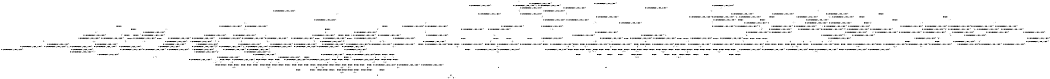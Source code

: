 digraph BCG {
size = "7, 10.5";
center = TRUE;
node [shape = circle];
0 [peripheries = 2];
0 -> 1 [label = "EX !0 !ATOMIC_EXCH_BRANCH (1, +1, TRUE, +0, 3, TRUE) !{}"];
0 -> 2 [label = "EX !2 !ATOMIC_EXCH_BRANCH (1, +1, TRUE, +1, 1, FALSE) !{}"];
0 -> 3 [label = "EX !1 !ATOMIC_EXCH_BRANCH (1, +0, TRUE, +0, 1, TRUE) !{}"];
0 -> 4 [label = "EX !0 !ATOMIC_EXCH_BRANCH (1, +1, TRUE, +0, 3, TRUE) !{}"];
0 -> 5 [label = "EX !2 !ATOMIC_EXCH_BRANCH (1, +1, TRUE, +1, 1, FALSE) !{}"];
0 -> 6 [label = "EX !1 !ATOMIC_EXCH_BRANCH (1, +0, TRUE, +0, 1, TRUE) !{}"];
1 -> 7 [label = "EX !2 !ATOMIC_EXCH_BRANCH (1, +1, TRUE, +1, 1, TRUE) !{}"];
2 -> 8 [label = "EX !0 !ATOMIC_EXCH_BRANCH (1, +1, TRUE, +0, 3, FALSE) !{}"];
3 -> 9 [label = "EX !0 !ATOMIC_EXCH_BRANCH (1, +1, TRUE, +0, 3, TRUE) !{}"];
4 -> 7 [label = "EX !2 !ATOMIC_EXCH_BRANCH (1, +1, TRUE, +1, 1, TRUE) !{}"];
4 -> 10 [label = "EX !1 !ATOMIC_EXCH_BRANCH (1, +0, TRUE, +0, 1, FALSE) !{}"];
4 -> 11 [label = "TERMINATE !0"];
4 -> 12 [label = "EX !2 !ATOMIC_EXCH_BRANCH (1, +1, TRUE, +1, 1, TRUE) !{}"];
4 -> 13 [label = "EX !1 !ATOMIC_EXCH_BRANCH (1, +0, TRUE, +0, 1, FALSE) !{}"];
4 -> 14 [label = "TERMINATE !0"];
5 -> 8 [label = "EX !0 !ATOMIC_EXCH_BRANCH (1, +1, TRUE, +0, 3, FALSE) !{}"];
5 -> 15 [label = "EX !1 !ATOMIC_EXCH_BRANCH (1, +0, TRUE, +0, 1, FALSE) !{}"];
5 -> 16 [label = "TERMINATE !2"];
5 -> 17 [label = "EX !0 !ATOMIC_EXCH_BRANCH (1, +1, TRUE, +0, 3, FALSE) !{}"];
5 -> 18 [label = "EX !1 !ATOMIC_EXCH_BRANCH (1, +0, TRUE, +0, 1, FALSE) !{}"];
5 -> 19 [label = "TERMINATE !2"];
6 -> 3 [label = "EX !1 !ATOMIC_EXCH_BRANCH (1, +0, TRUE, +0, 1, TRUE) !{}"];
6 -> 9 [label = "EX !0 !ATOMIC_EXCH_BRANCH (1, +1, TRUE, +0, 3, TRUE) !{}"];
6 -> 20 [label = "EX !2 !ATOMIC_EXCH_BRANCH (1, +1, TRUE, +1, 1, FALSE) !{}"];
6 -> 6 [label = "EX !1 !ATOMIC_EXCH_BRANCH (1, +0, TRUE, +0, 1, TRUE) !{}"];
6 -> 21 [label = "EX !0 !ATOMIC_EXCH_BRANCH (1, +1, TRUE, +0, 3, TRUE) !{}"];
6 -> 22 [label = "EX !2 !ATOMIC_EXCH_BRANCH (1, +1, TRUE, +1, 1, FALSE) !{}"];
7 -> 23 [label = "EX !1 !ATOMIC_EXCH_BRANCH (1, +0, TRUE, +0, 1, FALSE) !{}"];
8 -> 24 [label = "EX !0 !ATOMIC_EXCH_BRANCH (1, +0, FALSE, +1, 2, TRUE) !{}"];
9 -> 10 [label = "EX !1 !ATOMIC_EXCH_BRANCH (1, +0, TRUE, +0, 1, FALSE) !{}"];
10 -> 25 [label = "EX !2 !ATOMIC_EXCH_BRANCH (1, +1, TRUE, +1, 1, FALSE) !{}"];
11 -> 26 [label = "EX !2 !ATOMIC_EXCH_BRANCH (1, +1, TRUE, +1, 1, TRUE) !{}"];
12 -> 7 [label = "EX !2 !ATOMIC_EXCH_BRANCH (1, +1, TRUE, +1, 1, TRUE) !{}"];
12 -> 23 [label = "EX !1 !ATOMIC_EXCH_BRANCH (1, +0, TRUE, +0, 1, FALSE) !{}"];
12 -> 27 [label = "TERMINATE !0"];
12 -> 12 [label = "EX !2 !ATOMIC_EXCH_BRANCH (1, +1, TRUE, +1, 1, TRUE) !{}"];
12 -> 28 [label = "EX !1 !ATOMIC_EXCH_BRANCH (1, +0, TRUE, +0, 1, FALSE) !{}"];
12 -> 29 [label = "TERMINATE !0"];
13 -> 25 [label = "EX !2 !ATOMIC_EXCH_BRANCH (1, +1, TRUE, +1, 1, FALSE) !{}"];
13 -> 30 [label = "TERMINATE !0"];
13 -> 31 [label = "TERMINATE !1"];
13 -> 32 [label = "EX !2 !ATOMIC_EXCH_BRANCH (1, +1, TRUE, +1, 1, FALSE) !{}"];
13 -> 33 [label = "TERMINATE !0"];
13 -> 34 [label = "TERMINATE !1"];
14 -> 26 [label = "EX !2 !ATOMIC_EXCH_BRANCH (1, +1, TRUE, +1, 1, TRUE) !{}"];
14 -> 35 [label = "EX !1 !ATOMIC_EXCH_BRANCH (1, +0, TRUE, +0, 1, FALSE) !{}"];
14 -> 36 [label = "EX !2 !ATOMIC_EXCH_BRANCH (1, +1, TRUE, +1, 1, TRUE) !{}"];
14 -> 37 [label = "EX !1 !ATOMIC_EXCH_BRANCH (1, +0, TRUE, +0, 1, FALSE) !{}"];
15 -> 25 [label = "EX !0 !ATOMIC_EXCH_BRANCH (1, +1, TRUE, +0, 3, TRUE) !{}"];
16 -> 38 [label = "EX !0 !ATOMIC_EXCH_BRANCH (1, +1, TRUE, +0, 3, FALSE) !{}"];
17 -> 24 [label = "EX !0 !ATOMIC_EXCH_BRANCH (1, +0, FALSE, +1, 2, TRUE) !{}"];
17 -> 39 [label = "EX !1 !ATOMIC_EXCH_BRANCH (1, +0, TRUE, +0, 1, FALSE) !{}"];
17 -> 40 [label = "TERMINATE !2"];
17 -> 41 [label = "EX !0 !ATOMIC_EXCH_BRANCH (1, +0, FALSE, +1, 2, TRUE) !{}"];
17 -> 42 [label = "EX !1 !ATOMIC_EXCH_BRANCH (1, +0, TRUE, +0, 1, FALSE) !{}"];
17 -> 43 [label = "TERMINATE !2"];
18 -> 25 [label = "EX !0 !ATOMIC_EXCH_BRANCH (1, +1, TRUE, +0, 3, TRUE) !{}"];
18 -> 44 [label = "TERMINATE !2"];
18 -> 45 [label = "TERMINATE !1"];
18 -> 32 [label = "EX !0 !ATOMIC_EXCH_BRANCH (1, +1, TRUE, +0, 3, TRUE) !{}"];
18 -> 46 [label = "TERMINATE !2"];
18 -> 47 [label = "TERMINATE !1"];
19 -> 38 [label = "EX !0 !ATOMIC_EXCH_BRANCH (1, +1, TRUE, +0, 3, FALSE) !{}"];
19 -> 48 [label = "EX !1 !ATOMIC_EXCH_BRANCH (1, +0, TRUE, +0, 1, FALSE) !{}"];
19 -> 49 [label = "EX !0 !ATOMIC_EXCH_BRANCH (1, +1, TRUE, +0, 3, FALSE) !{}"];
19 -> 50 [label = "EX !1 !ATOMIC_EXCH_BRANCH (1, +0, TRUE, +0, 1, FALSE) !{}"];
20 -> 15 [label = "EX !1 !ATOMIC_EXCH_BRANCH (1, +0, TRUE, +0, 1, FALSE) !{}"];
21 -> 10 [label = "EX !1 !ATOMIC_EXCH_BRANCH (1, +0, TRUE, +0, 1, FALSE) !{}"];
21 -> 51 [label = "EX !2 !ATOMIC_EXCH_BRANCH (1, +1, TRUE, +1, 1, TRUE) !{}"];
21 -> 52 [label = "TERMINATE !0"];
21 -> 13 [label = "EX !1 !ATOMIC_EXCH_BRANCH (1, +0, TRUE, +0, 1, FALSE) !{}"];
21 -> 53 [label = "EX !2 !ATOMIC_EXCH_BRANCH (1, +1, TRUE, +1, 1, TRUE) !{}"];
21 -> 54 [label = "TERMINATE !0"];
22 -> 15 [label = "EX !1 !ATOMIC_EXCH_BRANCH (1, +0, TRUE, +0, 1, FALSE) !{}"];
22 -> 55 [label = "EX !0 !ATOMIC_EXCH_BRANCH (1, +1, TRUE, +0, 3, FALSE) !{}"];
22 -> 56 [label = "TERMINATE !2"];
22 -> 18 [label = "EX !1 !ATOMIC_EXCH_BRANCH (1, +0, TRUE, +0, 1, FALSE) !{}"];
22 -> 57 [label = "EX !0 !ATOMIC_EXCH_BRANCH (1, +1, TRUE, +0, 3, FALSE) !{}"];
22 -> 58 [label = "TERMINATE !2"];
23 -> 25 [label = "EX !2 !ATOMIC_EXCH_BRANCH (1, +1, TRUE, +1, 1, FALSE) !{}"];
24 -> 39 [label = "EX !1 !ATOMIC_EXCH_BRANCH (1, +0, TRUE, +0, 1, FALSE) !{}"];
25 -> 59 [label = "TERMINATE !0"];
26 -> 60 [label = "EX !1 !ATOMIC_EXCH_BRANCH (1, +0, TRUE, +0, 1, FALSE) !{}"];
27 -> 60 [label = "EX !1 !ATOMIC_EXCH_BRANCH (1, +0, TRUE, +0, 1, FALSE) !{}"];
28 -> 25 [label = "EX !2 !ATOMIC_EXCH_BRANCH (1, +1, TRUE, +1, 1, FALSE) !{}"];
28 -> 61 [label = "TERMINATE !0"];
28 -> 62 [label = "TERMINATE !1"];
28 -> 32 [label = "EX !2 !ATOMIC_EXCH_BRANCH (1, +1, TRUE, +1, 1, FALSE) !{}"];
28 -> 63 [label = "TERMINATE !0"];
28 -> 64 [label = "TERMINATE !1"];
29 -> 60 [label = "EX !1 !ATOMIC_EXCH_BRANCH (1, +0, TRUE, +0, 1, FALSE) !{}"];
29 -> 26 [label = "EX !2 !ATOMIC_EXCH_BRANCH (1, +1, TRUE, +1, 1, TRUE) !{}"];
29 -> 65 [label = "EX !1 !ATOMIC_EXCH_BRANCH (1, +0, TRUE, +0, 1, FALSE) !{}"];
29 -> 36 [label = "EX !2 !ATOMIC_EXCH_BRANCH (1, +1, TRUE, +1, 1, TRUE) !{}"];
30 -> 66 [label = "EX !2 !ATOMIC_EXCH_BRANCH (1, +1, TRUE, +1, 1, FALSE) !{}"];
31 -> 67 [label = "EX !2 !ATOMIC_EXCH_BRANCH (1, +1, TRUE, +1, 1, FALSE) !{}"];
32 -> 59 [label = "TERMINATE !0"];
32 -> 68 [label = "TERMINATE !2"];
32 -> 69 [label = "TERMINATE !1"];
32 -> 70 [label = "TERMINATE !0"];
32 -> 71 [label = "TERMINATE !2"];
32 -> 72 [label = "TERMINATE !1"];
33 -> 66 [label = "EX !2 !ATOMIC_EXCH_BRANCH (1, +1, TRUE, +1, 1, FALSE) !{}"];
33 -> 73 [label = "TERMINATE !1"];
33 -> 74 [label = "EX !2 !ATOMIC_EXCH_BRANCH (1, +1, TRUE, +1, 1, FALSE) !{}"];
33 -> 75 [label = "TERMINATE !1"];
34 -> 67 [label = "EX !2 !ATOMIC_EXCH_BRANCH (1, +1, TRUE, +1, 1, FALSE) !{}"];
34 -> 73 [label = "TERMINATE !0"];
34 -> 76 [label = "EX !2 !ATOMIC_EXCH_BRANCH (1, +1, TRUE, +1, 1, FALSE) !{}"];
34 -> 75 [label = "TERMINATE !0"];
35 -> 66 [label = "EX !2 !ATOMIC_EXCH_BRANCH (1, +1, TRUE, +1, 1, FALSE) !{}"];
36 -> 26 [label = "EX !2 !ATOMIC_EXCH_BRANCH (1, +1, TRUE, +1, 1, TRUE) !{}"];
36 -> 60 [label = "EX !1 !ATOMIC_EXCH_BRANCH (1, +0, TRUE, +0, 1, FALSE) !{}"];
36 -> 36 [label = "EX !2 !ATOMIC_EXCH_BRANCH (1, +1, TRUE, +1, 1, TRUE) !{}"];
36 -> 65 [label = "EX !1 !ATOMIC_EXCH_BRANCH (1, +0, TRUE, +0, 1, FALSE) !{}"];
37 -> 66 [label = "EX !2 !ATOMIC_EXCH_BRANCH (1, +1, TRUE, +1, 1, FALSE) !{}"];
37 -> 73 [label = "TERMINATE !1"];
37 -> 74 [label = "EX !2 !ATOMIC_EXCH_BRANCH (1, +1, TRUE, +1, 1, FALSE) !{}"];
37 -> 75 [label = "TERMINATE !1"];
38 -> 77 [label = "EX !0 !ATOMIC_EXCH_BRANCH (1, +0, FALSE, +1, 2, TRUE) !{}"];
39 -> 78 [label = "EX !0 !ATOMIC_EXCH_BRANCH (1, +0, FALSE, +1, 2, FALSE) !{}"];
40 -> 79 [label = "EX !1 !ATOMIC_EXCH_BRANCH (1, +0, TRUE, +0, 1, FALSE) !{}"];
41 -> 24 [label = "EX !0 !ATOMIC_EXCH_BRANCH (1, +0, FALSE, +1, 2, TRUE) !{}"];
41 -> 39 [label = "EX !1 !ATOMIC_EXCH_BRANCH (1, +0, TRUE, +0, 1, FALSE) !{}"];
41 -> 40 [label = "TERMINATE !2"];
41 -> 41 [label = "EX !0 !ATOMIC_EXCH_BRANCH (1, +0, FALSE, +1, 2, TRUE) !{}"];
41 -> 42 [label = "EX !1 !ATOMIC_EXCH_BRANCH (1, +0, TRUE, +0, 1, FALSE) !{}"];
41 -> 43 [label = "TERMINATE !2"];
42 -> 78 [label = "EX !0 !ATOMIC_EXCH_BRANCH (1, +0, FALSE, +1, 2, FALSE) !{}"];
42 -> 80 [label = "TERMINATE !2"];
42 -> 81 [label = "TERMINATE !1"];
42 -> 82 [label = "EX !0 !ATOMIC_EXCH_BRANCH (1, +0, FALSE, +1, 2, FALSE) !{}"];
42 -> 83 [label = "TERMINATE !2"];
42 -> 84 [label = "TERMINATE !1"];
43 -> 79 [label = "EX !1 !ATOMIC_EXCH_BRANCH (1, +0, TRUE, +0, 1, FALSE) !{}"];
43 -> 77 [label = "EX !0 !ATOMIC_EXCH_BRANCH (1, +0, FALSE, +1, 2, TRUE) !{}"];
43 -> 85 [label = "EX !1 !ATOMIC_EXCH_BRANCH (1, +0, TRUE, +0, 1, FALSE) !{}"];
43 -> 86 [label = "EX !0 !ATOMIC_EXCH_BRANCH (1, +0, FALSE, +1, 2, TRUE) !{}"];
44 -> 87 [label = "EX !0 !ATOMIC_EXCH_BRANCH (1, +1, TRUE, +0, 3, TRUE) !{}"];
45 -> 67 [label = "EX !0 !ATOMIC_EXCH_BRANCH (1, +1, TRUE, +0, 3, TRUE) !{}"];
46 -> 87 [label = "EX !0 !ATOMIC_EXCH_BRANCH (1, +1, TRUE, +0, 3, TRUE) !{}"];
46 -> 88 [label = "TERMINATE !1"];
46 -> 89 [label = "EX !0 !ATOMIC_EXCH_BRANCH (1, +1, TRUE, +0, 3, TRUE) !{}"];
46 -> 90 [label = "TERMINATE !1"];
47 -> 67 [label = "EX !0 !ATOMIC_EXCH_BRANCH (1, +1, TRUE, +0, 3, TRUE) !{}"];
47 -> 88 [label = "TERMINATE !2"];
47 -> 76 [label = "EX !0 !ATOMIC_EXCH_BRANCH (1, +1, TRUE, +0, 3, TRUE) !{}"];
47 -> 90 [label = "TERMINATE !2"];
48 -> 87 [label = "EX !0 !ATOMIC_EXCH_BRANCH (1, +1, TRUE, +0, 3, TRUE) !{}"];
49 -> 77 [label = "EX !0 !ATOMIC_EXCH_BRANCH (1, +0, FALSE, +1, 2, TRUE) !{}"];
49 -> 79 [label = "EX !1 !ATOMIC_EXCH_BRANCH (1, +0, TRUE, +0, 1, FALSE) !{}"];
49 -> 86 [label = "EX !0 !ATOMIC_EXCH_BRANCH (1, +0, FALSE, +1, 2, TRUE) !{}"];
49 -> 85 [label = "EX !1 !ATOMIC_EXCH_BRANCH (1, +0, TRUE, +0, 1, FALSE) !{}"];
50 -> 87 [label = "EX !0 !ATOMIC_EXCH_BRANCH (1, +1, TRUE, +0, 3, TRUE) !{}"];
50 -> 88 [label = "TERMINATE !1"];
50 -> 89 [label = "EX !0 !ATOMIC_EXCH_BRANCH (1, +1, TRUE, +0, 3, TRUE) !{}"];
50 -> 90 [label = "TERMINATE !1"];
51 -> 23 [label = "EX !1 !ATOMIC_EXCH_BRANCH (1, +0, TRUE, +0, 1, FALSE) !{}"];
52 -> 91 [label = "EX !2 !ATOMIC_EXCH_BRANCH (1, +1, TRUE, +1, 1, TRUE) !{}"];
53 -> 23 [label = "EX !1 !ATOMIC_EXCH_BRANCH (1, +0, TRUE, +0, 1, FALSE) !{}"];
53 -> 51 [label = "EX !2 !ATOMIC_EXCH_BRANCH (1, +1, TRUE, +1, 1, TRUE) !{}"];
53 -> 92 [label = "TERMINATE !0"];
53 -> 28 [label = "EX !1 !ATOMIC_EXCH_BRANCH (1, +0, TRUE, +0, 1, FALSE) !{}"];
53 -> 53 [label = "EX !2 !ATOMIC_EXCH_BRANCH (1, +1, TRUE, +1, 1, TRUE) !{}"];
53 -> 93 [label = "TERMINATE !0"];
54 -> 91 [label = "EX !2 !ATOMIC_EXCH_BRANCH (1, +1, TRUE, +1, 1, TRUE) !{}"];
54 -> 35 [label = "EX !1 !ATOMIC_EXCH_BRANCH (1, +0, TRUE, +0, 1, FALSE) !{}"];
54 -> 94 [label = "EX !2 !ATOMIC_EXCH_BRANCH (1, +1, TRUE, +1, 1, TRUE) !{}"];
54 -> 37 [label = "EX !1 !ATOMIC_EXCH_BRANCH (1, +0, TRUE, +0, 1, FALSE) !{}"];
55 -> 95 [label = "EX !0 !ATOMIC_EXCH_BRANCH (1, +0, FALSE, +1, 2, TRUE) !{}"];
56 -> 96 [label = "EX !0 !ATOMIC_EXCH_BRANCH (1, +1, TRUE, +0, 3, FALSE) !{}"];
57 -> 95 [label = "EX !0 !ATOMIC_EXCH_BRANCH (1, +0, FALSE, +1, 2, TRUE) !{}"];
57 -> 39 [label = "EX !1 !ATOMIC_EXCH_BRANCH (1, +0, TRUE, +0, 1, FALSE) !{}"];
57 -> 97 [label = "TERMINATE !2"];
57 -> 98 [label = "EX !0 !ATOMIC_EXCH_BRANCH (1, +0, FALSE, +1, 2, TRUE) !{}"];
57 -> 42 [label = "EX !1 !ATOMIC_EXCH_BRANCH (1, +0, TRUE, +0, 1, FALSE) !{}"];
57 -> 99 [label = "TERMINATE !2"];
58 -> 96 [label = "EX !0 !ATOMIC_EXCH_BRANCH (1, +1, TRUE, +0, 3, FALSE) !{}"];
58 -> 48 [label = "EX !1 !ATOMIC_EXCH_BRANCH (1, +0, TRUE, +0, 1, FALSE) !{}"];
58 -> 100 [label = "EX !0 !ATOMIC_EXCH_BRANCH (1, +1, TRUE, +0, 3, FALSE) !{}"];
58 -> 50 [label = "EX !1 !ATOMIC_EXCH_BRANCH (1, +0, TRUE, +0, 1, FALSE) !{}"];
59 -> 101 [label = "TERMINATE !2"];
60 -> 66 [label = "EX !2 !ATOMIC_EXCH_BRANCH (1, +1, TRUE, +1, 1, FALSE) !{}"];
61 -> 102 [label = "TERMINATE !1"];
62 -> 102 [label = "TERMINATE !0"];
63 -> 102 [label = "TERMINATE !1"];
63 -> 66 [label = "EX !2 !ATOMIC_EXCH_BRANCH (1, +1, TRUE, +1, 1, FALSE) !{}"];
63 -> 103 [label = "TERMINATE !1"];
63 -> 74 [label = "EX !2 !ATOMIC_EXCH_BRANCH (1, +1, TRUE, +1, 1, FALSE) !{}"];
64 -> 102 [label = "TERMINATE !0"];
64 -> 67 [label = "EX !2 !ATOMIC_EXCH_BRANCH (1, +1, TRUE, +1, 1, FALSE) !{}"];
64 -> 103 [label = "TERMINATE !0"];
64 -> 76 [label = "EX !2 !ATOMIC_EXCH_BRANCH (1, +1, TRUE, +1, 1, FALSE) !{}"];
65 -> 66 [label = "EX !2 !ATOMIC_EXCH_BRANCH (1, +1, TRUE, +1, 1, FALSE) !{}"];
65 -> 102 [label = "TERMINATE !1"];
65 -> 74 [label = "EX !2 !ATOMIC_EXCH_BRANCH (1, +1, TRUE, +1, 1, FALSE) !{}"];
65 -> 103 [label = "TERMINATE !1"];
66 -> 101 [label = "TERMINATE !2"];
67 -> 104 [label = "TERMINATE !0"];
68 -> 101 [label = "TERMINATE !0"];
69 -> 104 [label = "TERMINATE !0"];
70 -> 101 [label = "TERMINATE !2"];
70 -> 104 [label = "TERMINATE !1"];
70 -> 105 [label = "TERMINATE !2"];
70 -> 106 [label = "TERMINATE !1"];
71 -> 101 [label = "TERMINATE !0"];
71 -> 107 [label = "TERMINATE !1"];
71 -> 105 [label = "TERMINATE !0"];
71 -> 108 [label = "TERMINATE !1"];
72 -> 104 [label = "TERMINATE !0"];
72 -> 107 [label = "TERMINATE !2"];
72 -> 106 [label = "TERMINATE !0"];
72 -> 108 [label = "TERMINATE !2"];
73 -> 109 [label = "EX !2 !ATOMIC_EXCH_BRANCH (1, +1, TRUE, +1, 1, FALSE) !{}"];
74 -> 101 [label = "TERMINATE !2"];
74 -> 104 [label = "TERMINATE !1"];
74 -> 105 [label = "TERMINATE !2"];
74 -> 106 [label = "TERMINATE !1"];
75 -> 109 [label = "EX !2 !ATOMIC_EXCH_BRANCH (1, +1, TRUE, +1, 1, FALSE) !{}"];
75 -> 110 [label = "EX !2 !ATOMIC_EXCH_BRANCH (1, +1, TRUE, +1, 1, FALSE) !{}"];
76 -> 104 [label = "TERMINATE !0"];
76 -> 107 [label = "TERMINATE !2"];
76 -> 106 [label = "TERMINATE !0"];
76 -> 108 [label = "TERMINATE !2"];
77 -> 79 [label = "EX !1 !ATOMIC_EXCH_BRANCH (1, +0, TRUE, +0, 1, FALSE) !{}"];
78 -> 111 [label = "TERMINATE !0"];
79 -> 112 [label = "EX !0 !ATOMIC_EXCH_BRANCH (1, +0, FALSE, +1, 2, FALSE) !{}"];
80 -> 113 [label = "TERMINATE !1"];
81 -> 113 [label = "TERMINATE !2"];
82 -> 111 [label = "TERMINATE !0"];
82 -> 114 [label = "TERMINATE !2"];
82 -> 115 [label = "TERMINATE !1"];
82 -> 116 [label = "TERMINATE !0"];
82 -> 117 [label = "TERMINATE !2"];
82 -> 118 [label = "TERMINATE !1"];
83 -> 113 [label = "TERMINATE !1"];
83 -> 112 [label = "EX !0 !ATOMIC_EXCH_BRANCH (1, +0, FALSE, +1, 2, FALSE) !{}"];
83 -> 119 [label = "TERMINATE !1"];
83 -> 120 [label = "EX !0 !ATOMIC_EXCH_BRANCH (1, +0, FALSE, +1, 2, FALSE) !{}"];
84 -> 113 [label = "TERMINATE !2"];
84 -> 121 [label = "EX !0 !ATOMIC_EXCH_BRANCH (1, +0, FALSE, +1, 2, FALSE) !{}"];
84 -> 119 [label = "TERMINATE !2"];
84 -> 122 [label = "EX !0 !ATOMIC_EXCH_BRANCH (1, +0, FALSE, +1, 2, FALSE) !{}"];
85 -> 112 [label = "EX !0 !ATOMIC_EXCH_BRANCH (1, +0, FALSE, +1, 2, FALSE) !{}"];
85 -> 113 [label = "TERMINATE !1"];
85 -> 120 [label = "EX !0 !ATOMIC_EXCH_BRANCH (1, +0, FALSE, +1, 2, FALSE) !{}"];
85 -> 119 [label = "TERMINATE !1"];
86 -> 77 [label = "EX !0 !ATOMIC_EXCH_BRANCH (1, +0, FALSE, +1, 2, TRUE) !{}"];
86 -> 79 [label = "EX !1 !ATOMIC_EXCH_BRANCH (1, +0, TRUE, +0, 1, FALSE) !{}"];
86 -> 86 [label = "EX !0 !ATOMIC_EXCH_BRANCH (1, +0, FALSE, +1, 2, TRUE) !{}"];
86 -> 85 [label = "EX !1 !ATOMIC_EXCH_BRANCH (1, +0, TRUE, +0, 1, FALSE) !{}"];
87 -> 101 [label = "TERMINATE !0"];
88 -> 123 [label = "EX !0 !ATOMIC_EXCH_BRANCH (1, +1, TRUE, +0, 3, TRUE) !{}"];
89 -> 101 [label = "TERMINATE !0"];
89 -> 107 [label = "TERMINATE !1"];
89 -> 105 [label = "TERMINATE !0"];
89 -> 108 [label = "TERMINATE !1"];
90 -> 123 [label = "EX !0 !ATOMIC_EXCH_BRANCH (1, +1, TRUE, +0, 3, TRUE) !{}"];
90 -> 124 [label = "EX !0 !ATOMIC_EXCH_BRANCH (1, +1, TRUE, +0, 3, TRUE) !{}"];
91 -> 60 [label = "EX !1 !ATOMIC_EXCH_BRANCH (1, +0, TRUE, +0, 1, FALSE) !{}"];
92 -> 60 [label = "EX !1 !ATOMIC_EXCH_BRANCH (1, +0, TRUE, +0, 1, FALSE) !{}"];
93 -> 60 [label = "EX !1 !ATOMIC_EXCH_BRANCH (1, +0, TRUE, +0, 1, FALSE) !{}"];
93 -> 91 [label = "EX !2 !ATOMIC_EXCH_BRANCH (1, +1, TRUE, +1, 1, TRUE) !{}"];
93 -> 65 [label = "EX !1 !ATOMIC_EXCH_BRANCH (1, +0, TRUE, +0, 1, FALSE) !{}"];
93 -> 94 [label = "EX !2 !ATOMIC_EXCH_BRANCH (1, +1, TRUE, +1, 1, TRUE) !{}"];
94 -> 60 [label = "EX !1 !ATOMIC_EXCH_BRANCH (1, +0, TRUE, +0, 1, FALSE) !{}"];
94 -> 91 [label = "EX !2 !ATOMIC_EXCH_BRANCH (1, +1, TRUE, +1, 1, TRUE) !{}"];
94 -> 65 [label = "EX !1 !ATOMIC_EXCH_BRANCH (1, +0, TRUE, +0, 1, FALSE) !{}"];
94 -> 94 [label = "EX !2 !ATOMIC_EXCH_BRANCH (1, +1, TRUE, +1, 1, TRUE) !{}"];
95 -> 39 [label = "EX !1 !ATOMIC_EXCH_BRANCH (1, +0, TRUE, +0, 1, FALSE) !{}"];
96 -> 125 [label = "EX !0 !ATOMIC_EXCH_BRANCH (1, +0, FALSE, +1, 2, TRUE) !{}"];
97 -> 125 [label = "EX !0 !ATOMIC_EXCH_BRANCH (1, +0, FALSE, +1, 2, TRUE) !{}"];
98 -> 95 [label = "EX !0 !ATOMIC_EXCH_BRANCH (1, +0, FALSE, +1, 2, TRUE) !{}"];
98 -> 39 [label = "EX !1 !ATOMIC_EXCH_BRANCH (1, +0, TRUE, +0, 1, FALSE) !{}"];
98 -> 97 [label = "TERMINATE !2"];
98 -> 98 [label = "EX !0 !ATOMIC_EXCH_BRANCH (1, +0, FALSE, +1, 2, TRUE) !{}"];
98 -> 42 [label = "EX !1 !ATOMIC_EXCH_BRANCH (1, +0, TRUE, +0, 1, FALSE) !{}"];
98 -> 99 [label = "TERMINATE !2"];
99 -> 125 [label = "EX !0 !ATOMIC_EXCH_BRANCH (1, +0, FALSE, +1, 2, TRUE) !{}"];
99 -> 79 [label = "EX !1 !ATOMIC_EXCH_BRANCH (1, +0, TRUE, +0, 1, FALSE) !{}"];
99 -> 126 [label = "EX !0 !ATOMIC_EXCH_BRANCH (1, +0, FALSE, +1, 2, TRUE) !{}"];
99 -> 85 [label = "EX !1 !ATOMIC_EXCH_BRANCH (1, +0, TRUE, +0, 1, FALSE) !{}"];
100 -> 125 [label = "EX !0 !ATOMIC_EXCH_BRANCH (1, +0, FALSE, +1, 2, TRUE) !{}"];
100 -> 79 [label = "EX !1 !ATOMIC_EXCH_BRANCH (1, +0, TRUE, +0, 1, FALSE) !{}"];
100 -> 126 [label = "EX !0 !ATOMIC_EXCH_BRANCH (1, +0, FALSE, +1, 2, TRUE) !{}"];
100 -> 85 [label = "EX !1 !ATOMIC_EXCH_BRANCH (1, +0, TRUE, +0, 1, FALSE) !{}"];
101 -> 127 [label = "TERMINATE !1"];
102 -> 109 [label = "EX !2 !ATOMIC_EXCH_BRANCH (1, +1, TRUE, +1, 1, FALSE) !{}"];
103 -> 109 [label = "EX !2 !ATOMIC_EXCH_BRANCH (1, +1, TRUE, +1, 1, FALSE) !{}"];
103 -> 110 [label = "EX !2 !ATOMIC_EXCH_BRANCH (1, +1, TRUE, +1, 1, FALSE) !{}"];
104 -> 127 [label = "TERMINATE !2"];
105 -> 127 [label = "TERMINATE !1"];
105 -> 128 [label = "TERMINATE !1"];
106 -> 127 [label = "TERMINATE !2"];
106 -> 128 [label = "TERMINATE !2"];
107 -> 127 [label = "TERMINATE !0"];
108 -> 127 [label = "TERMINATE !0"];
108 -> 128 [label = "TERMINATE !0"];
109 -> 127 [label = "TERMINATE !2"];
110 -> 127 [label = "TERMINATE !2"];
110 -> 128 [label = "TERMINATE !2"];
111 -> 129 [label = "TERMINATE !2"];
112 -> 129 [label = "TERMINATE !0"];
113 -> 130 [label = "EX !0 !ATOMIC_EXCH_BRANCH (1, +0, FALSE, +1, 2, FALSE) !{}"];
114 -> 129 [label = "TERMINATE !0"];
115 -> 131 [label = "TERMINATE !0"];
116 -> 129 [label = "TERMINATE !2"];
116 -> 131 [label = "TERMINATE !1"];
116 -> 132 [label = "TERMINATE !2"];
116 -> 133 [label = "TERMINATE !1"];
117 -> 129 [label = "TERMINATE !0"];
117 -> 134 [label = "TERMINATE !1"];
117 -> 132 [label = "TERMINATE !0"];
117 -> 135 [label = "TERMINATE !1"];
118 -> 131 [label = "TERMINATE !0"];
118 -> 134 [label = "TERMINATE !2"];
118 -> 133 [label = "TERMINATE !0"];
118 -> 135 [label = "TERMINATE !2"];
119 -> 130 [label = "EX !0 !ATOMIC_EXCH_BRANCH (1, +0, FALSE, +1, 2, FALSE) !{}"];
119 -> 136 [label = "EX !0 !ATOMIC_EXCH_BRANCH (1, +0, FALSE, +1, 2, FALSE) !{}"];
120 -> 129 [label = "TERMINATE !0"];
120 -> 134 [label = "TERMINATE !1"];
120 -> 132 [label = "TERMINATE !0"];
120 -> 135 [label = "TERMINATE !1"];
121 -> 131 [label = "TERMINATE !0"];
122 -> 131 [label = "TERMINATE !0"];
122 -> 134 [label = "TERMINATE !2"];
122 -> 133 [label = "TERMINATE !0"];
122 -> 135 [label = "TERMINATE !2"];
123 -> 127 [label = "TERMINATE !0"];
124 -> 127 [label = "TERMINATE !0"];
124 -> 128 [label = "TERMINATE !0"];
125 -> 79 [label = "EX !1 !ATOMIC_EXCH_BRANCH (1, +0, TRUE, +0, 1, FALSE) !{}"];
126 -> 125 [label = "EX !0 !ATOMIC_EXCH_BRANCH (1, +0, FALSE, +1, 2, TRUE) !{}"];
126 -> 79 [label = "EX !1 !ATOMIC_EXCH_BRANCH (1, +0, TRUE, +0, 1, FALSE) !{}"];
126 -> 126 [label = "EX !0 !ATOMIC_EXCH_BRANCH (1, +0, FALSE, +1, 2, TRUE) !{}"];
126 -> 85 [label = "EX !1 !ATOMIC_EXCH_BRANCH (1, +0, TRUE, +0, 1, FALSE) !{}"];
127 -> 137 [label = "exit"];
128 -> 138 [label = "exit"];
129 -> 139 [label = "TERMINATE !1"];
130 -> 139 [label = "TERMINATE !0"];
131 -> 139 [label = "TERMINATE !2"];
132 -> 139 [label = "TERMINATE !1"];
132 -> 140 [label = "TERMINATE !1"];
133 -> 139 [label = "TERMINATE !2"];
133 -> 140 [label = "TERMINATE !2"];
134 -> 139 [label = "TERMINATE !0"];
135 -> 139 [label = "TERMINATE !0"];
135 -> 140 [label = "TERMINATE !0"];
136 -> 139 [label = "TERMINATE !0"];
136 -> 140 [label = "TERMINATE !0"];
139 -> 137 [label = "exit"];
140 -> 138 [label = "exit"];
}

